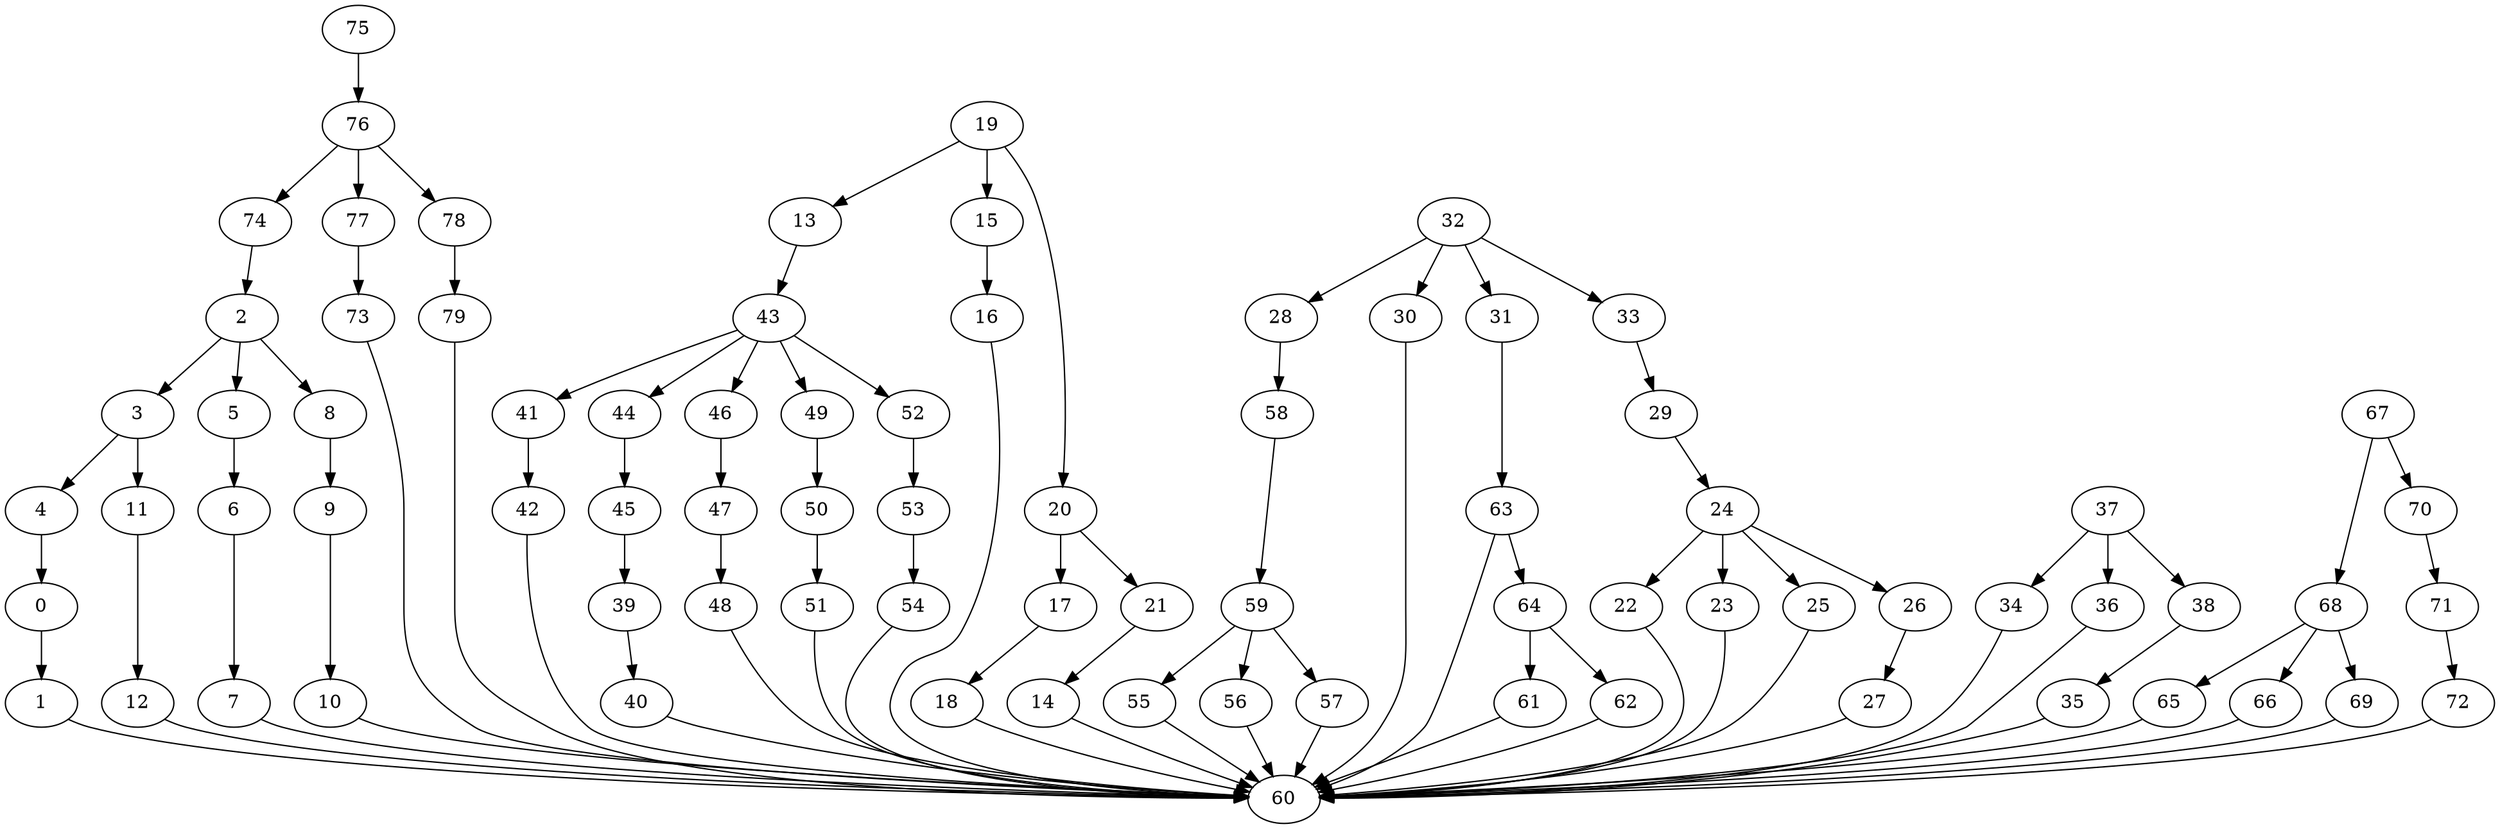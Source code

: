 strict digraph  {
0 [exec=57];
1 [exec=167];
2 [exec=174];
3 [exec=166];
4 [exec=149];
5 [exec=176];
6 [exec=196];
7 [exec=99];
8 [exec=153];
9 [exec=72];
10 [exec=174];
11 [exec=109];
12 [exec=55];
13 [exec=79];
14 [exec=116];
15 [exec=74];
16 [exec=66];
17 [exec=148];
18 [exec=146];
19 [exec=77];
20 [exec=64];
21 [exec=136];
22 [exec=199];
23 [exec=163];
24 [exec=123];
25 [exec=192];
26 [exec=141];
27 [exec=159];
28 [exec=141];
29 [exec=185];
30 [exec=122];
31 [exec=180];
32 [exec=68];
33 [exec=179];
34 [exec=126];
35 [exec=79];
36 [exec=53];
37 [exec=147];
38 [exec=137];
39 [exec=154];
40 [exec=156];
41 [exec=70];
42 [exec=200];
43 [exec=67];
44 [exec=123];
45 [exec=74];
46 [exec=58];
47 [exec=71];
48 [exec=77];
49 [exec=183];
50 [exec=184];
51 [exec=142];
52 [exec=89];
53 [exec=179];
54 [exec=174];
55 [exec=85];
56 [exec=137];
57 [exec=148];
58 [exec=196];
59 [exec=80];
60 [exec=160];
61 [exec=163];
62 [exec=80];
63 [exec=71];
64 [exec=101];
65 [exec=198];
66 [exec=165];
67 [exec=82];
68 [exec=162];
69 [exec=181];
70 [exec=73];
71 [exec=170];
72 [exec=194];
73 [exec=62];
74 [exec=164];
75 [exec=78];
76 [exec=77];
77 [exec=104];
78 [exec=51];
79 [exec=55];
0 -> 1  [comm=6];
1 -> 60  [comm=9];
2 -> 3  [comm=5];
2 -> 5  [comm=11];
2 -> 8  [comm=13];
3 -> 4  [comm=7];
3 -> 11  [comm=8];
4 -> 0  [comm=19];
5 -> 6  [comm=19];
6 -> 7  [comm=14];
7 -> 60  [comm=7];
8 -> 9  [comm=9];
9 -> 10  [comm=16];
10 -> 60  [comm=7];
11 -> 12  [comm=15];
12 -> 60  [comm=6];
13 -> 43  [comm=7];
14 -> 60  [comm=9];
15 -> 16  [comm=16];
16 -> 60  [comm=7];
17 -> 18  [comm=12];
18 -> 60  [comm=6];
19 -> 20  [comm=15];
19 -> 13  [comm=12];
19 -> 15  [comm=14];
20 -> 21  [comm=16];
20 -> 17  [comm=15];
21 -> 14  [comm=7];
22 -> 60  [comm=8];
23 -> 60  [comm=16];
24 -> 25  [comm=18];
24 -> 22  [comm=10];
24 -> 23  [comm=10];
24 -> 26  [comm=13];
25 -> 60  [comm=17];
26 -> 27  [comm=9];
27 -> 60  [comm=18];
28 -> 58  [comm=7];
29 -> 24  [comm=8];
30 -> 60  [comm=12];
31 -> 63  [comm=7];
32 -> 33  [comm=14];
32 -> 28  [comm=10];
32 -> 30  [comm=15];
32 -> 31  [comm=11];
33 -> 29  [comm=8];
34 -> 60  [comm=6];
35 -> 60  [comm=6];
36 -> 60  [comm=10];
37 -> 38  [comm=10];
37 -> 34  [comm=15];
37 -> 36  [comm=14];
38 -> 35  [comm=12];
39 -> 40  [comm=20];
40 -> 60  [comm=8];
41 -> 42  [comm=7];
42 -> 60  [comm=9];
43 -> 44  [comm=9];
43 -> 41  [comm=12];
43 -> 46  [comm=15];
43 -> 49  [comm=11];
43 -> 52  [comm=18];
44 -> 45  [comm=10];
45 -> 39  [comm=10];
46 -> 47  [comm=9];
47 -> 48  [comm=19];
48 -> 60  [comm=6];
49 -> 50  [comm=19];
50 -> 51  [comm=14];
51 -> 60  [comm=18];
52 -> 53  [comm=18];
53 -> 54  [comm=16];
54 -> 60  [comm=20];
55 -> 60  [comm=16];
56 -> 60  [comm=10];
57 -> 60  [comm=14];
58 -> 59  [comm=13];
59 -> 55  [comm=20];
59 -> 56  [comm=9];
59 -> 57  [comm=13];
61 -> 60  [comm=20];
62 -> 60  [comm=14];
63 -> 64  [comm=11];
63 -> 60  [comm=17];
64 -> 61  [comm=9];
64 -> 62  [comm=20];
65 -> 60  [comm=20];
66 -> 60  [comm=8];
67 -> 68  [comm=14];
67 -> 70  [comm=17];
68 -> 69  [comm=6];
68 -> 65  [comm=6];
68 -> 66  [comm=16];
69 -> 60  [comm=14];
70 -> 71  [comm=16];
71 -> 72  [comm=17];
72 -> 60  [comm=5];
73 -> 60  [comm=9];
74 -> 2  [comm=5];
75 -> 76  [comm=7];
76 -> 77  [comm=10];
76 -> 74  [comm=19];
76 -> 78  [comm=9];
77 -> 73  [comm=18];
78 -> 79  [comm=8];
79 -> 60  [comm=16];
}
